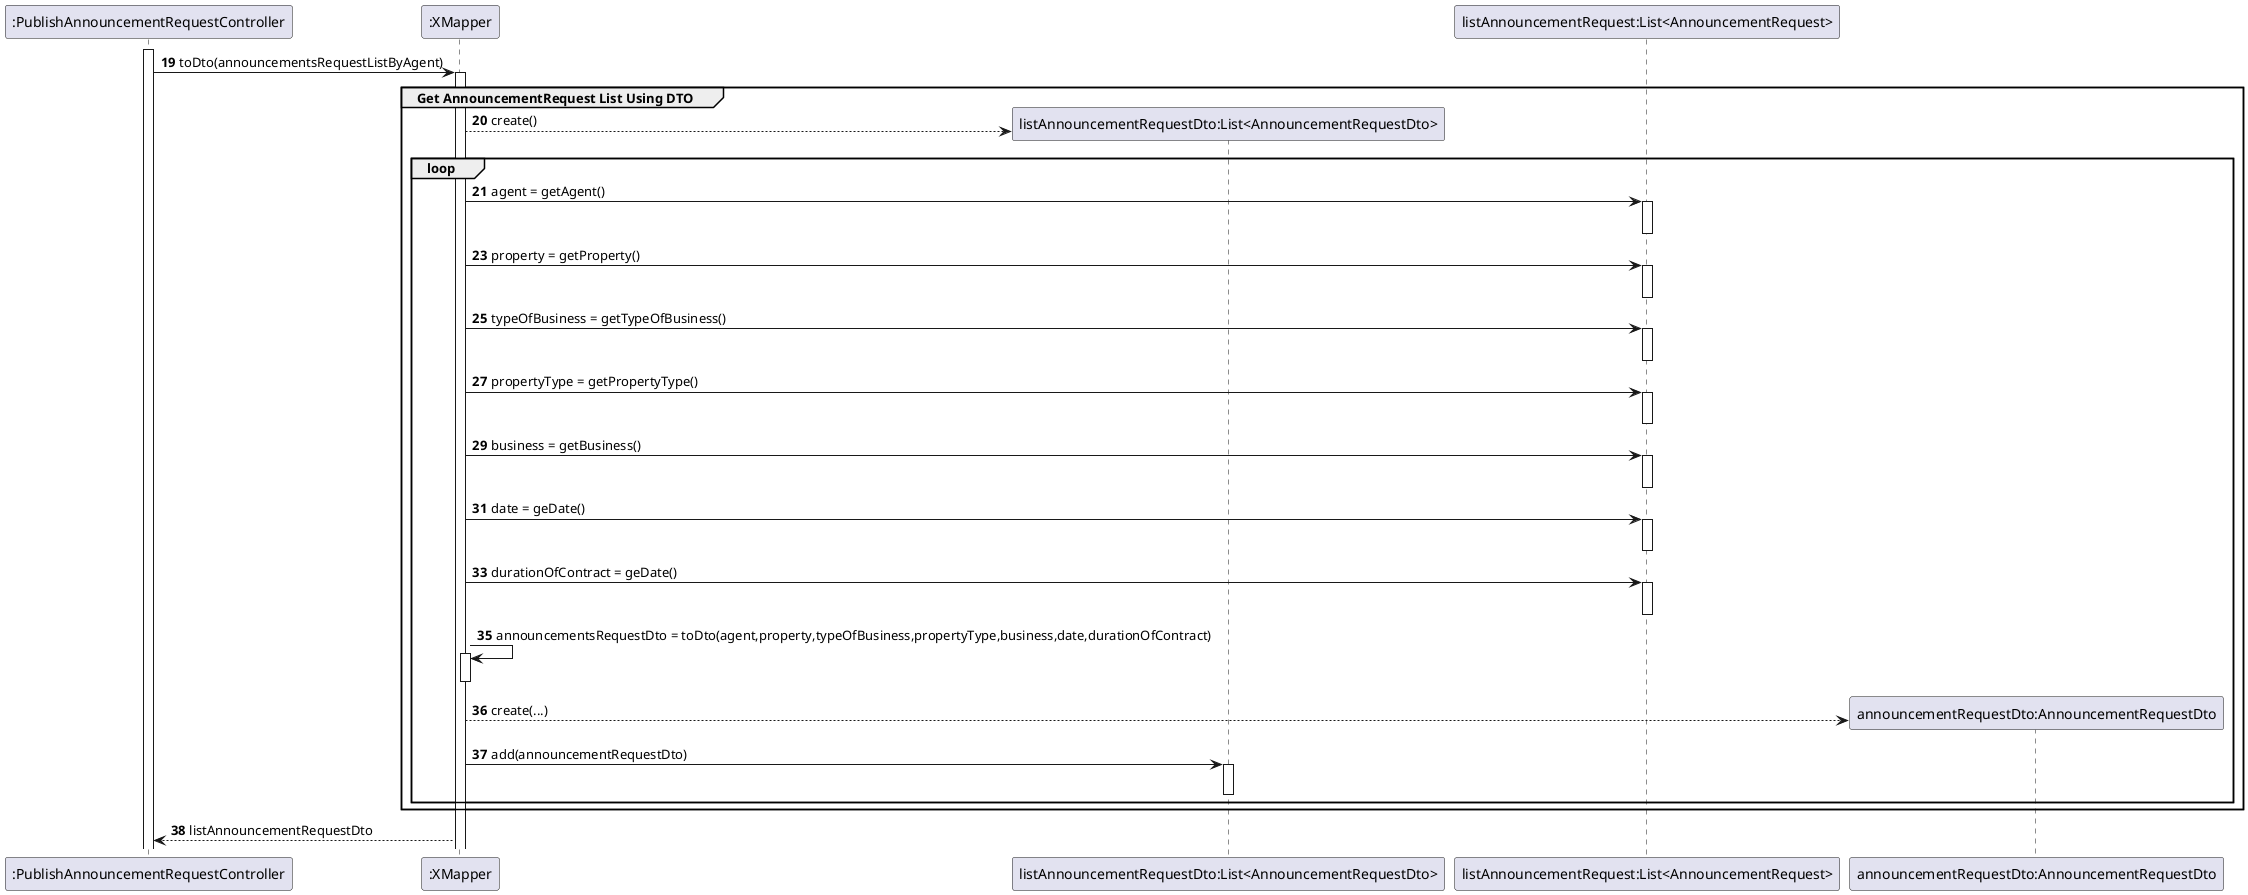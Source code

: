 @startuml
'https://plantuml.com/sequence-diagram

participant ":PublishAnnouncementRequestController" as PublishAnnouncementRequestController
participant ":XMapper" as XMapper
participant "listAnnouncementRequestDto:List<AnnouncementRequestDto>" as listAnnouncementRequestDto
participant "listAnnouncementRequest:List<AnnouncementRequest>" as listAnnouncementRequest
participant "announcementRequestDto:AnnouncementRequestDto" as AnnouncementRequestDto

autonumber 19

activate PublishAnnouncementRequestController

PublishAnnouncementRequestController -> XMapper: toDto(announcementsRequestListByAgent)
activate XMapper

Group Get AnnouncementRequest List Using DTO

XMapper --> listAnnouncementRequestDto**: create()

loop

XMapper -> listAnnouncementRequest :agent = getAgent()
activate listAnnouncementRequest

XMapper -[hidden]> listAnnouncementRequest
deactivate listAnnouncementRequest

XMapper -> listAnnouncementRequest: property = getProperty()
activate listAnnouncementRequest

XMapper -[hidden]> listAnnouncementRequest
deactivate listAnnouncementRequest

XMapper -> listAnnouncementRequest: typeOfBusiness = getTypeOfBusiness()
activate listAnnouncementRequest

XMapper -[hidden]> listAnnouncementRequest
deactivate listAnnouncementRequest

XMapper -> listAnnouncementRequest: propertyType = getPropertyType()
activate listAnnouncementRequest

XMapper -[hidden]> listAnnouncementRequest
deactivate listAnnouncementRequest

XMapper -> listAnnouncementRequest: business = getBusiness()
activate listAnnouncementRequest

XMapper -[hidden]> listAnnouncementRequest
deactivate listAnnouncementRequest

XMapper -> listAnnouncementRequest: date = geDate()
activate listAnnouncementRequest

XMapper -[hidden]> listAnnouncementRequest
deactivate listAnnouncementRequest


XMapper -> listAnnouncementRequest: durationOfContract = geDate()
activate listAnnouncementRequest

XMapper -[hidden]> listAnnouncementRequest
deactivate listAnnouncementRequest

XMapper -> XMapper : announcementsRequestDto = toDto(agent,property,typeOfBusiness,propertyType,business,date,durationOfContract)
activate XMapper

deactivate XMapper

XMapper --> AnnouncementRequestDto**: create(...)

XMapper -> listAnnouncementRequestDto: add(announcementRequestDto)
activate listAnnouncementRequestDto

deactivate listAnnouncementRequestDto
end
end
XMapper --> PublishAnnouncementRequestController: listAnnouncementRequestDto

@enduml